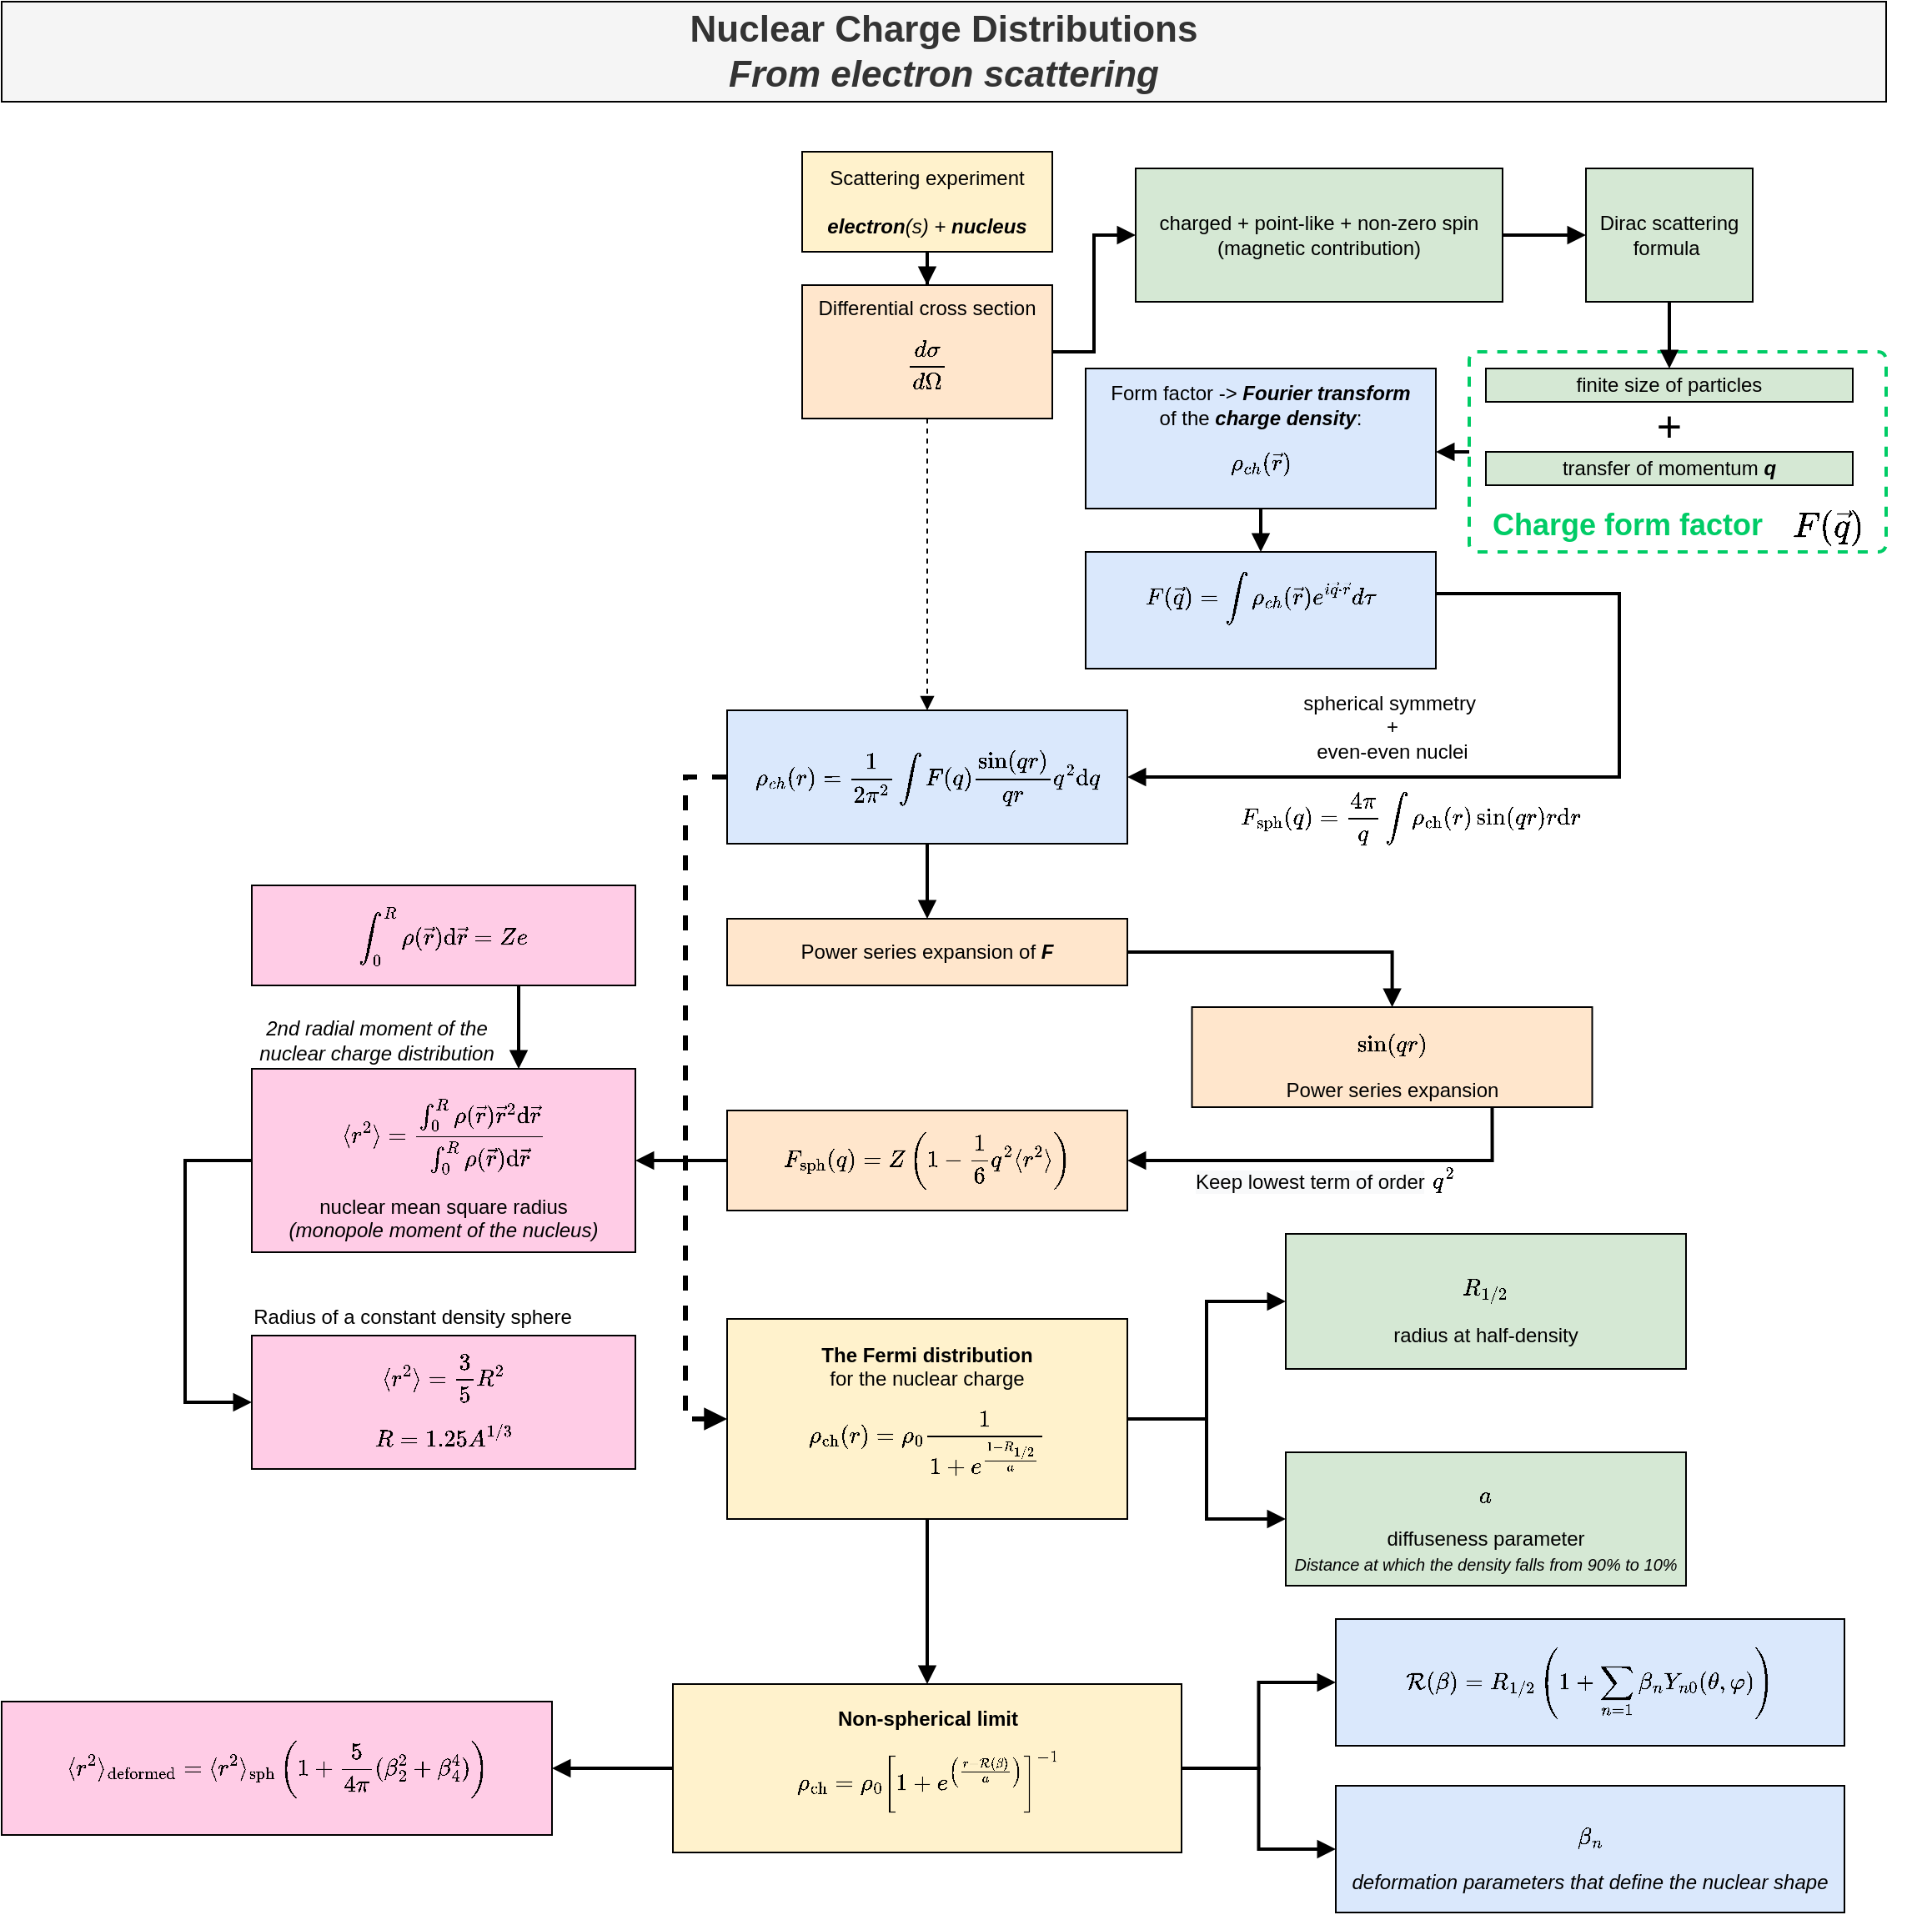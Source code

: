 <mxfile version="14.4.2" type="device"><diagram id="J94vCEtzitxrWhxas_W7" name="Page-1"><mxGraphModel dx="1613" dy="1091" grid="1" gridSize="10" guides="1" tooltips="1" connect="1" arrows="1" fold="1" page="1" pageScale="1" pageWidth="827" pageHeight="1169" math="1" shadow="0"><root><mxCell id="0"/><mxCell id="1" parent="0"/><mxCell id="GDMddyBoTpyijjJxW67P-22" value="" style="edgeStyle=orthogonalEdgeStyle;rounded=0;orthogonalLoop=1;jettySize=auto;html=1;endArrow=block;endFill=1;strokeWidth=2;fontSize=18;fontColor=#000000;" parent="1" source="GDMddyBoTpyijjJxW67P-18" target="GDMddyBoTpyijjJxW67P-21" edge="1"><mxGeometry relative="1" as="geometry"><Array as="points"><mxPoint x="770" y="430"/></Array></mxGeometry></mxCell><mxCell id="GDMddyBoTpyijjJxW67P-18" value="" style="rounded=1;whiteSpace=wrap;html=1;fontSize=26;fillColor=none;dashed=1;strokeWidth=2;arcSize=4;fontColor=#00CC66;strokeColor=#00CC66;" parent="1" vertex="1"><mxGeometry x="790" y="370" width="250" height="120" as="geometry"/></mxCell><mxCell id="GDMddyBoTpyijjJxW67P-1" value="Nuclear Charge Distributions&lt;br style=&quot;font-size: 22px;&quot;&gt;&lt;i style=&quot;font-size: 22px;&quot;&gt;From electron scattering&lt;/i&gt;" style="rounded=0;whiteSpace=wrap;html=1;fontStyle=1;fillColor=#f5f5f5;fontColor=#333333;fontSize=22;" parent="1" vertex="1"><mxGeometry x="-90" y="160" width="1130" height="60" as="geometry"/></mxCell><mxCell id="GDMddyBoTpyijjJxW67P-4" value="" style="edgeStyle=orthogonalEdgeStyle;rounded=0;orthogonalLoop=1;jettySize=auto;html=1;endArrow=block;endFill=1;strokeWidth=2;" parent="1" source="GDMddyBoTpyijjJxW67P-2" target="GDMddyBoTpyijjJxW67P-3" edge="1"><mxGeometry relative="1" as="geometry"/></mxCell><mxCell id="GDMddyBoTpyijjJxW67P-2" value="&lt;span style=&quot;font-style: normal&quot;&gt;Scattering experiment&lt;br&gt;&lt;/span&gt;&lt;br&gt;&lt;b&gt;electron&lt;/b&gt;(s) + &lt;b&gt;nucleus&lt;/b&gt;" style="rounded=0;whiteSpace=wrap;html=1;fontStyle=2;fillColor=#fff2cc;" parent="1" vertex="1"><mxGeometry x="390" y="250" width="150" height="60" as="geometry"/></mxCell><mxCell id="GDMddyBoTpyijjJxW67P-6" value="" style="edgeStyle=orthogonalEdgeStyle;rounded=0;orthogonalLoop=1;jettySize=auto;html=1;endArrow=block;endFill=1;strokeWidth=2;" parent="1" source="GDMddyBoTpyijjJxW67P-3" target="GDMddyBoTpyijjJxW67P-5" edge="1"><mxGeometry relative="1" as="geometry"/></mxCell><mxCell id="GDMddyBoTpyijjJxW67P-27" style="edgeStyle=orthogonalEdgeStyle;rounded=0;orthogonalLoop=1;jettySize=auto;html=1;endArrow=block;endFill=1;strokeWidth=1;fontSize=18;fontColor=#000000;dashed=1;" parent="1" source="GDMddyBoTpyijjJxW67P-3" target="GDMddyBoTpyijjJxW67P-25" edge="1"><mxGeometry relative="1" as="geometry"/></mxCell><mxCell id="GDMddyBoTpyijjJxW67P-3" value="&lt;span style=&quot;&quot;&gt;Differential cross section&lt;/span&gt; $$\frac{d\sigma}{d\Omega}$$" style="rounded=0;whiteSpace=wrap;html=1;fontStyle=0;fillColor=#ffe6cc;" parent="1" vertex="1"><mxGeometry x="390" y="330" width="150" height="80" as="geometry"/></mxCell><mxCell id="GDMddyBoTpyijjJxW67P-8" value="" style="edgeStyle=orthogonalEdgeStyle;rounded=0;orthogonalLoop=1;jettySize=auto;html=1;endArrow=block;endFill=1;strokeWidth=2;" parent="1" source="GDMddyBoTpyijjJxW67P-5" target="GDMddyBoTpyijjJxW67P-7" edge="1"><mxGeometry relative="1" as="geometry"/></mxCell><mxCell id="GDMddyBoTpyijjJxW67P-5" value="&lt;span&gt;charged + point-like + non-zero spin &lt;/span&gt;&lt;br&gt;(magnetic contribution)" style="rounded=0;whiteSpace=wrap;html=1;fontStyle=0;fillColor=#d5e8d4;" parent="1" vertex="1"><mxGeometry x="590" y="260" width="220" height="80" as="geometry"/></mxCell><mxCell id="GDMddyBoTpyijjJxW67P-13" style="edgeStyle=orthogonalEdgeStyle;rounded=0;orthogonalLoop=1;jettySize=auto;html=1;endArrow=block;endFill=1;strokeWidth=2;entryX=0.5;entryY=0;entryDx=0;entryDy=0;" parent="1" source="GDMddyBoTpyijjJxW67P-7" target="GDMddyBoTpyijjJxW67P-9" edge="1"><mxGeometry relative="1" as="geometry"><Array as="points"><mxPoint x="910" y="370"/><mxPoint x="910" y="370"/></Array></mxGeometry></mxCell><mxCell id="GDMddyBoTpyijjJxW67P-7" value="Dirac scattering formula&amp;nbsp;" style="rounded=0;whiteSpace=wrap;html=1;fontStyle=0;fillColor=#d5e8d4;" parent="1" vertex="1"><mxGeometry x="860" y="260" width="100" height="80" as="geometry"/></mxCell><mxCell id="GDMddyBoTpyijjJxW67P-9" value="finite size of particles" style="rounded=0;whiteSpace=wrap;html=1;fontStyle=0;fillColor=#d5e8d4;" parent="1" vertex="1"><mxGeometry x="800" y="380" width="220" height="20" as="geometry"/></mxCell><mxCell id="GDMddyBoTpyijjJxW67P-10" value="transfer of momentum &lt;b&gt;&lt;i&gt;q&lt;/i&gt;&lt;/b&gt;" style="rounded=0;whiteSpace=wrap;html=1;fontStyle=0;fillColor=#d5e8d4;" parent="1" vertex="1"><mxGeometry x="800" y="430" width="220" height="20" as="geometry"/></mxCell><mxCell id="GDMddyBoTpyijjJxW67P-17" value="+" style="text;html=1;strokeColor=none;fillColor=none;align=center;verticalAlign=middle;whiteSpace=wrap;rounded=0;fontSize=26;" parent="1" vertex="1"><mxGeometry x="890" y="400" width="40" height="30" as="geometry"/></mxCell><mxCell id="GDMddyBoTpyijjJxW67P-19" value="Charge form factor" style="text;html=1;strokeColor=none;fillColor=none;align=center;verticalAlign=middle;whiteSpace=wrap;rounded=0;dashed=1;fontSize=18;fontStyle=1;fontColor=#00CC66;" parent="1" vertex="1"><mxGeometry x="800" y="464" width="170" height="20" as="geometry"/></mxCell><mxCell id="GDMddyBoTpyijjJxW67P-20" value="$$F(\vec{q})$$" style="text;html=1;strokeColor=none;fillColor=none;align=center;verticalAlign=middle;whiteSpace=wrap;rounded=0;dashed=1;fontSize=18;fontStyle=1;" parent="1" vertex="1"><mxGeometry x="970" y="464" width="70" height="20" as="geometry"/></mxCell><mxCell id="GDMddyBoTpyijjJxW67P-24" value="" style="edgeStyle=orthogonalEdgeStyle;rounded=0;orthogonalLoop=1;jettySize=auto;html=1;endArrow=block;endFill=1;strokeWidth=2;fontSize=18;fontColor=#000000;" parent="1" source="GDMddyBoTpyijjJxW67P-21" target="GDMddyBoTpyijjJxW67P-23" edge="1"><mxGeometry relative="1" as="geometry"/></mxCell><mxCell id="GDMddyBoTpyijjJxW67P-21" value="Form factor -&amp;gt;&amp;nbsp;&lt;i&gt;&lt;b&gt;Fourier transform&lt;/b&gt;&lt;/i&gt; &lt;br&gt;of the &lt;b&gt;&lt;i&gt;charge density&lt;/i&gt;&lt;/b&gt;:&lt;br&gt;$$\rho_{ch}(\vec{r})$$" style="rounded=0;whiteSpace=wrap;html=1;fontStyle=0;fillColor=#dae8fc;" parent="1" vertex="1"><mxGeometry x="560" y="380" width="210" height="84" as="geometry"/></mxCell><mxCell id="GDMddyBoTpyijjJxW67P-29" style="edgeStyle=orthogonalEdgeStyle;rounded=0;orthogonalLoop=1;jettySize=auto;html=1;entryX=1;entryY=0.5;entryDx=0;entryDy=0;endArrow=block;endFill=1;strokeWidth=2;fontSize=12;fontColor=#000000;" parent="1" source="GDMddyBoTpyijjJxW67P-23" target="GDMddyBoTpyijjJxW67P-25" edge="1"><mxGeometry relative="1" as="geometry"><Array as="points"><mxPoint x="880" y="515"/><mxPoint x="880" y="625"/></Array></mxGeometry></mxCell><mxCell id="GDMddyBoTpyijjJxW67P-23" value="&lt;i&gt;$$F(\vec{q})=\int\rho_{ch}(\vec{r})e^{i\vec{q}\cdot\vec{r}}d\tau$$&lt;br&gt;&lt;/i&gt;" style="rounded=0;whiteSpace=wrap;html=1;fontStyle=0;fillColor=#dae8fc;verticalAlign=middle;" parent="1" vertex="1"><mxGeometry x="560" y="490" width="210" height="70" as="geometry"/></mxCell><mxCell id="GDMddyBoTpyijjJxW67P-33" value="" style="edgeStyle=orthogonalEdgeStyle;rounded=0;orthogonalLoop=1;jettySize=auto;html=1;endArrow=block;endFill=1;strokeWidth=2;fontSize=12;fontColor=#000000;" parent="1" source="GDMddyBoTpyijjJxW67P-25" target="GDMddyBoTpyijjJxW67P-31" edge="1"><mxGeometry relative="1" as="geometry"/></mxCell><mxCell id="GDMddyBoTpyijjJxW67P-58" style="edgeStyle=orthogonalEdgeStyle;rounded=0;orthogonalLoop=1;jettySize=auto;html=1;entryX=0;entryY=0.5;entryDx=0;entryDy=0;dashed=1;endArrow=block;endFill=1;strokeWidth=3;fontSize=12;fontColor=#000000;" parent="1" source="GDMddyBoTpyijjJxW67P-25" target="GDMddyBoTpyijjJxW67P-56" edge="1"><mxGeometry relative="1" as="geometry"><Array as="points"><mxPoint x="320" y="625"/><mxPoint x="320" y="1010"/></Array></mxGeometry></mxCell><mxCell id="GDMddyBoTpyijjJxW67P-25" value="$$\rho_{ch}(r)=\frac{1}{2\pi^2}\int F(q)\frac{\sin(qr)}{qr}q^2\mathrm{d}q$$" style="rounded=0;whiteSpace=wrap;html=1;fontStyle=0;fillColor=#dae8fc;" parent="1" vertex="1"><mxGeometry x="345" y="585" width="240" height="80" as="geometry"/></mxCell><mxCell id="GDMddyBoTpyijjJxW67P-28" value="spherical symmetry&amp;nbsp;&lt;br&gt;+&lt;br&gt;even-even nuclei" style="text;html=1;strokeColor=none;fillColor=none;align=center;verticalAlign=middle;whiteSpace=wrap;rounded=0;dashed=1;fontSize=12;fontColor=#000000;" parent="1" vertex="1"><mxGeometry x="620" y="570" width="247.5" height="50" as="geometry"/></mxCell><mxCell id="GDMddyBoTpyijjJxW67P-30" value="$$F_\text{sph}(q)=\frac{4\pi}{q}\int\rho_\text{ch}(r)\sin(qr)r\mathrm{d}r$$" style="text;html=1;strokeColor=none;fillColor=none;align=center;verticalAlign=middle;whiteSpace=wrap;rounded=0;dashed=1;fontSize=12;fontColor=#000000;" parent="1" vertex="1"><mxGeometry x="630" y="640" width="250" height="20" as="geometry"/></mxCell><mxCell id="GDMddyBoTpyijjJxW67P-34" value="" style="edgeStyle=orthogonalEdgeStyle;rounded=0;orthogonalLoop=1;jettySize=auto;html=1;endArrow=block;endFill=1;strokeWidth=2;fontSize=12;fontColor=#000000;" parent="1" source="GDMddyBoTpyijjJxW67P-31" target="GDMddyBoTpyijjJxW67P-32" edge="1"><mxGeometry relative="1" as="geometry"/></mxCell><mxCell id="GDMddyBoTpyijjJxW67P-31" value="Power series expansion of &lt;i style=&quot;font-weight: bold&quot;&gt;F &lt;/i&gt;" style="rounded=0;whiteSpace=wrap;html=1;fontStyle=0;fillColor=#ffe6cc;" parent="1" vertex="1"><mxGeometry x="345" y="710" width="240" height="40" as="geometry"/></mxCell><mxCell id="GDMddyBoTpyijjJxW67P-74" style="edgeStyle=orthogonalEdgeStyle;rounded=0;orthogonalLoop=1;jettySize=auto;html=1;entryX=1;entryY=0.5;entryDx=0;entryDy=0;startArrow=none;startFill=0;endArrow=block;endFill=1;strokeWidth=2;fontSize=12;fontColor=#000000;exitX=0.75;exitY=1;exitDx=0;exitDy=0;" parent="1" source="GDMddyBoTpyijjJxW67P-32" target="GDMddyBoTpyijjJxW67P-38" edge="1"><mxGeometry relative="1" as="geometry"><Array as="points"><mxPoint x="804" y="855"/></Array></mxGeometry></mxCell><mxCell id="GDMddyBoTpyijjJxW67P-32" value="$$\sin(qr)$$Power series expansion" style="rounded=0;whiteSpace=wrap;html=1;fontStyle=0;fillColor=#ffe6cc;" parent="1" vertex="1"><mxGeometry x="623.75" y="763" width="240" height="60" as="geometry"/></mxCell><mxCell id="GDMddyBoTpyijjJxW67P-48" style="edgeStyle=orthogonalEdgeStyle;rounded=0;orthogonalLoop=1;jettySize=auto;html=1;entryX=1;entryY=0.5;entryDx=0;entryDy=0;endArrow=block;endFill=1;strokeWidth=2;fontSize=12;fontColor=#000000;" parent="1" source="GDMddyBoTpyijjJxW67P-38" target="GDMddyBoTpyijjJxW67P-45" edge="1"><mxGeometry relative="1" as="geometry"/></mxCell><mxCell id="GDMddyBoTpyijjJxW67P-38" value="&lt;span&gt;$$F_\text{sph}(q)=Z\left(1-\frac{1}{6}q^2\langle r^2\rangle\right)$$&lt;/span&gt;" style="rounded=0;whiteSpace=wrap;html=1;fontStyle=0;fillColor=#ffe6cc;" parent="1" vertex="1"><mxGeometry x="345" y="825" width="240" height="60" as="geometry"/></mxCell><mxCell id="GDMddyBoTpyijjJxW67P-42" value="&lt;br style=&quot;color: rgb(0 , 0 , 0) ; font-family: &amp;#34;helvetica&amp;#34; ; font-size: 12px ; font-style: normal ; font-weight: 400 ; letter-spacing: normal ; text-align: center ; text-indent: 0px ; text-transform: none ; word-spacing: 0px ; background-color: rgb(248 , 249 , 250)&quot;&gt;&lt;span style=&quot;color: rgb(0 , 0 , 0) ; font-family: &amp;#34;helvetica&amp;#34; ; font-size: 12px ; font-style: normal ; font-weight: 400 ; letter-spacing: normal ; text-align: center ; text-indent: 0px ; text-transform: none ; word-spacing: 0px ; background-color: rgb(248 , 249 , 250) ; display: inline ; float: none&quot;&gt;Keep lowest term of order&lt;/span&gt;" style="text;whiteSpace=wrap;html=1;fontSize=12;fontColor=#000000;" parent="1" vertex="1"><mxGeometry x="624" y="840" width="150" height="40" as="geometry"/></mxCell><mxCell id="GDMddyBoTpyijjJxW67P-44" value="$$q^2$$" style="text;html=1;strokeColor=none;fillColor=none;align=center;verticalAlign=middle;whiteSpace=wrap;rounded=0;dashed=1;fontSize=12;fontColor=#000000;" parent="1" vertex="1"><mxGeometry x="750" y="852" width="50" height="30" as="geometry"/></mxCell><mxCell id="GDMddyBoTpyijjJxW67P-53" style="edgeStyle=orthogonalEdgeStyle;rounded=0;orthogonalLoop=1;jettySize=auto;html=1;entryX=0;entryY=0.5;entryDx=0;entryDy=0;endArrow=block;endFill=1;strokeWidth=2;fontSize=12;fontColor=#000000;" parent="1" source="GDMddyBoTpyijjJxW67P-45" target="GDMddyBoTpyijjJxW67P-52" edge="1"><mxGeometry relative="1" as="geometry"><Array as="points"><mxPoint x="20" y="855"/><mxPoint x="20" y="1000"/></Array></mxGeometry></mxCell><mxCell id="GDMddyBoTpyijjJxW67P-45" value="&lt;span&gt;$$\langle r^2\rangle=\frac{\int_0^R\rho(\vec{r})\vec{r}^2\mathrm{d}\vec{r}}{\int_0^R\rho(\vec{r})\mathrm{d}\vec{r}}$$&lt;/span&gt;nuclear mean square radius&lt;br style=&quot;font-style: italic&quot;&gt;&lt;span style=&quot;font-style: italic&quot;&gt;(monopole moment of the nucleus)&lt;/span&gt;" style="rounded=0;whiteSpace=wrap;html=1;fontStyle=0;fillColor=#FFCCE6;" parent="1" vertex="1"><mxGeometry x="60" y="800" width="230" height="110" as="geometry"/></mxCell><mxCell id="GDMddyBoTpyijjJxW67P-47" value="" style="edgeStyle=orthogonalEdgeStyle;rounded=0;orthogonalLoop=1;jettySize=auto;html=1;endArrow=block;endFill=1;strokeWidth=2;fontSize=12;fontColor=#000000;" parent="1" source="GDMddyBoTpyijjJxW67P-46" target="GDMddyBoTpyijjJxW67P-45" edge="1"><mxGeometry relative="1" as="geometry"><Array as="points"><mxPoint x="220" y="780"/><mxPoint x="220" y="780"/></Array></mxGeometry></mxCell><mxCell id="GDMddyBoTpyijjJxW67P-46" value="&lt;span&gt;$$\int_0^R\rho(\vec{r})\mathrm{d}\vec{r}=Ze$$&lt;/span&gt;" style="rounded=0;whiteSpace=wrap;html=1;fontStyle=0;fillColor=#FFCCE6;" parent="1" vertex="1"><mxGeometry x="60" y="690" width="230" height="60" as="geometry"/></mxCell><mxCell id="GDMddyBoTpyijjJxW67P-49" value="&lt;span style=&quot;&quot;&gt;2nd radial moment of the nuclear charge distribution&lt;/span&gt;" style="text;html=1;strokeColor=none;fillColor=none;align=center;verticalAlign=middle;whiteSpace=wrap;rounded=0;dashed=1;fontSize=12;fontColor=#000000;fontStyle=2" parent="1" vertex="1"><mxGeometry x="60" y="763" width="150" height="40" as="geometry"/></mxCell><mxCell id="GDMddyBoTpyijjJxW67P-52" value="&lt;span&gt;$$\langle r^2\rangle=\frac{3}{5}R^2$$ $$R=1.25A^{1/3}$$&lt;/span&gt;" style="rounded=0;whiteSpace=wrap;html=1;fontStyle=0;fillColor=#FFCCE6;" parent="1" vertex="1"><mxGeometry x="60" y="960" width="230" height="80" as="geometry"/></mxCell><mxCell id="GDMddyBoTpyijjJxW67P-54" value="Radius of a constant density sphere" style="text;html=1;strokeColor=none;fillColor=none;align=center;verticalAlign=middle;whiteSpace=wrap;rounded=0;dashed=1;fontSize=12;fontColor=#000000;" parent="1" vertex="1"><mxGeometry x="60" y="934" width="193" height="30" as="geometry"/></mxCell><mxCell id="GDMddyBoTpyijjJxW67P-61" style="edgeStyle=orthogonalEdgeStyle;rounded=0;orthogonalLoop=1;jettySize=auto;html=1;endArrow=block;endFill=1;strokeWidth=2;fontSize=12;fontColor=#000000;" parent="1" source="GDMddyBoTpyijjJxW67P-56" target="GDMddyBoTpyijjJxW67P-59" edge="1"><mxGeometry relative="1" as="geometry"/></mxCell><mxCell id="GDMddyBoTpyijjJxW67P-64" style="edgeStyle=orthogonalEdgeStyle;rounded=0;orthogonalLoop=1;jettySize=auto;html=1;endArrow=block;endFill=1;strokeWidth=2;fontSize=12;fontColor=#000000;" parent="1" source="GDMddyBoTpyijjJxW67P-56" target="GDMddyBoTpyijjJxW67P-63" edge="1"><mxGeometry relative="1" as="geometry"/></mxCell><mxCell id="GDMddyBoTpyijjJxW67P-66" style="edgeStyle=orthogonalEdgeStyle;rounded=0;orthogonalLoop=1;jettySize=auto;html=1;endArrow=block;endFill=1;strokeWidth=2;fontSize=12;fontColor=#000000;" parent="1" source="GDMddyBoTpyijjJxW67P-56" target="GDMddyBoTpyijjJxW67P-65" edge="1"><mxGeometry relative="1" as="geometry"/></mxCell><mxCell id="GDMddyBoTpyijjJxW67P-56" value="&lt;b&gt;The Fermi distribution&lt;/b&gt; &lt;br&gt;for the nuclear charge&lt;br&gt;$$\rho_\text{ch}(r)=\rho_0\frac{1}{1+e^{\frac{1-R_{1/2}}{a}}}$$" style="rounded=0;whiteSpace=wrap;html=1;fontStyle=0;fillColor=#fff2cc;" parent="1" vertex="1"><mxGeometry x="345" y="950" width="240" height="120" as="geometry"/></mxCell><mxCell id="GDMddyBoTpyijjJxW67P-59" value="$$R_{1/2}$$radius at half-density" style="rounded=0;whiteSpace=wrap;html=1;fontStyle=0;fillColor=#d5e8d4;" parent="1" vertex="1"><mxGeometry x="680" y="899" width="240" height="81" as="geometry"/></mxCell><mxCell id="GDMddyBoTpyijjJxW67P-63" value="$$a$$diffuseness parameter&lt;br&gt;&lt;font style=&quot;font-size: 10px&quot;&gt;&lt;i&gt;Distance at which the density falls from 90% to 10%&lt;/i&gt;&lt;/font&gt;" style="rounded=0;whiteSpace=wrap;html=1;fontStyle=0;fillColor=#d5e8d4;" parent="1" vertex="1"><mxGeometry x="680" y="1030" width="240" height="80" as="geometry"/></mxCell><mxCell id="GDMddyBoTpyijjJxW67P-73" value="" style="edgeStyle=orthogonalEdgeStyle;rounded=0;orthogonalLoop=1;jettySize=auto;html=1;endArrow=block;endFill=1;strokeWidth=2;fontSize=12;fontColor=#000000;" parent="1" source="GDMddyBoTpyijjJxW67P-65" target="GDMddyBoTpyijjJxW67P-72" edge="1"><mxGeometry relative="1" as="geometry"/></mxCell><mxCell id="GDMddyBoTpyijjJxW67P-65" value="&lt;b&gt;Non-spherical&lt;/b&gt; &lt;b&gt;limit&lt;/b&gt;$$\rho_\text{ch}=\rho_0\left[1+e^\left(\frac{r-\mathcal{R}(\beta)}{a}\right)\right]^{-1}$$" style="rounded=0;whiteSpace=wrap;html=1;fontStyle=0;fillColor=#FFF2CC;" parent="1" vertex="1"><mxGeometry x="312.5" y="1169" width="305" height="101" as="geometry"/></mxCell><mxCell id="GDMddyBoTpyijjJxW67P-68" value="" style="edgeStyle=orthogonalEdgeStyle;rounded=0;orthogonalLoop=1;jettySize=auto;html=1;endArrow=none;endFill=0;strokeWidth=2;fontSize=12;fontColor=#000000;startArrow=block;startFill=1;" parent="1" source="GDMddyBoTpyijjJxW67P-67" target="GDMddyBoTpyijjJxW67P-65" edge="1"><mxGeometry relative="1" as="geometry"/></mxCell><mxCell id="GDMddyBoTpyijjJxW67P-67" value="$$\mathcal{R}(\beta)=R_{1/2}\left(1+\sum_{n=1}\beta_nY_{n0}(\theta,\varphi)\right)$$" style="rounded=0;whiteSpace=wrap;html=1;fontStyle=0;fillColor=#dae8fc;" parent="1" vertex="1"><mxGeometry x="710" y="1130" width="305" height="76" as="geometry"/></mxCell><mxCell id="GDMddyBoTpyijjJxW67P-71" style="edgeStyle=orthogonalEdgeStyle;rounded=0;orthogonalLoop=1;jettySize=auto;html=1;entryX=1;entryY=0.5;entryDx=0;entryDy=0;endArrow=none;endFill=0;strokeWidth=2;fontSize=12;fontColor=#000000;startArrow=block;startFill=1;" parent="1" source="GDMddyBoTpyijjJxW67P-69" target="GDMddyBoTpyijjJxW67P-65" edge="1"><mxGeometry relative="1" as="geometry"/></mxCell><mxCell id="GDMddyBoTpyijjJxW67P-69" value="$$\beta_n$$&lt;i&gt;deformation parameters that define the nuclear shape&lt;/i&gt;" style="rounded=0;whiteSpace=wrap;html=1;fontStyle=0;fillColor=#dae8fc;verticalAlign=middle;" parent="1" vertex="1"><mxGeometry x="710" y="1230" width="305" height="76" as="geometry"/></mxCell><mxCell id="GDMddyBoTpyijjJxW67P-72" value="&lt;span&gt;$$\langle r^2\rangle_\text{deformed}=\langle r^2\rangle_\text{sph}\left(1+\frac{5}{4\pi}(\beta_2^2+\beta_4^4)\right)$$&lt;/span&gt;" style="rounded=0;whiteSpace=wrap;html=1;fontStyle=0;fillColor=#FFCCE6;" parent="1" vertex="1"><mxGeometry x="-90" y="1179.5" width="330" height="80" as="geometry"/></mxCell></root></mxGraphModel></diagram></mxfile>